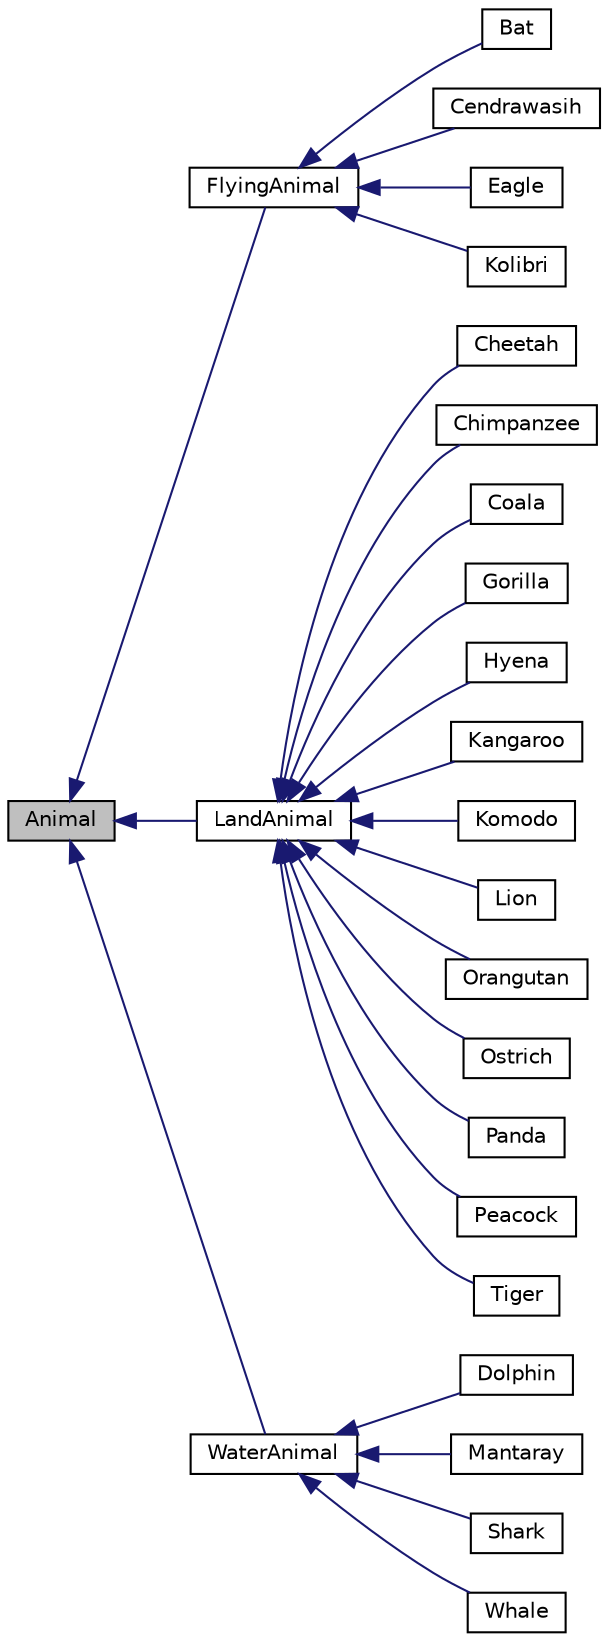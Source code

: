 digraph "Animal"
{
  edge [fontname="Helvetica",fontsize="10",labelfontname="Helvetica",labelfontsize="10"];
  node [fontname="Helvetica",fontsize="10",shape=record];
  rankdir="LR";
  Node1 [label="Animal",height=0.2,width=0.4,color="black", fillcolor="grey75", style="filled", fontcolor="black"];
  Node1 -> Node2 [dir="back",color="midnightblue",fontsize="10",style="solid",fontname="Helvetica"];
  Node2 [label="FlyingAnimal",height=0.2,width=0.4,color="black", fillcolor="white", style="filled",URL="$classFlyingAnimal.html"];
  Node2 -> Node3 [dir="back",color="midnightblue",fontsize="10",style="solid",fontname="Helvetica"];
  Node3 [label="Bat",height=0.2,width=0.4,color="black", fillcolor="white", style="filled",URL="$classBat.html"];
  Node2 -> Node4 [dir="back",color="midnightblue",fontsize="10",style="solid",fontname="Helvetica"];
  Node4 [label="Cendrawasih",height=0.2,width=0.4,color="black", fillcolor="white", style="filled",URL="$classCendrawasih.html"];
  Node2 -> Node5 [dir="back",color="midnightblue",fontsize="10",style="solid",fontname="Helvetica"];
  Node5 [label="Eagle",height=0.2,width=0.4,color="black", fillcolor="white", style="filled",URL="$classEagle.html"];
  Node2 -> Node6 [dir="back",color="midnightblue",fontsize="10",style="solid",fontname="Helvetica"];
  Node6 [label="Kolibri",height=0.2,width=0.4,color="black", fillcolor="white", style="filled",URL="$classKolibri.html"];
  Node1 -> Node7 [dir="back",color="midnightblue",fontsize="10",style="solid",fontname="Helvetica"];
  Node7 [label="LandAnimal",height=0.2,width=0.4,color="black", fillcolor="white", style="filled",URL="$classLandAnimal.html"];
  Node7 -> Node8 [dir="back",color="midnightblue",fontsize="10",style="solid",fontname="Helvetica"];
  Node8 [label="Cheetah",height=0.2,width=0.4,color="black", fillcolor="white", style="filled",URL="$classCheetah.html"];
  Node7 -> Node9 [dir="back",color="midnightblue",fontsize="10",style="solid",fontname="Helvetica"];
  Node9 [label="Chimpanzee",height=0.2,width=0.4,color="black", fillcolor="white", style="filled",URL="$classChimpanzee.html"];
  Node7 -> Node10 [dir="back",color="midnightblue",fontsize="10",style="solid",fontname="Helvetica"];
  Node10 [label="Coala",height=0.2,width=0.4,color="black", fillcolor="white", style="filled",URL="$classCoala.html"];
  Node7 -> Node11 [dir="back",color="midnightblue",fontsize="10",style="solid",fontname="Helvetica"];
  Node11 [label="Gorilla",height=0.2,width=0.4,color="black", fillcolor="white", style="filled",URL="$classGorilla.html"];
  Node7 -> Node12 [dir="back",color="midnightblue",fontsize="10",style="solid",fontname="Helvetica"];
  Node12 [label="Hyena",height=0.2,width=0.4,color="black", fillcolor="white", style="filled",URL="$classHyena.html"];
  Node7 -> Node13 [dir="back",color="midnightblue",fontsize="10",style="solid",fontname="Helvetica"];
  Node13 [label="Kangaroo",height=0.2,width=0.4,color="black", fillcolor="white", style="filled",URL="$classKangaroo.html"];
  Node7 -> Node14 [dir="back",color="midnightblue",fontsize="10",style="solid",fontname="Helvetica"];
  Node14 [label="Komodo",height=0.2,width=0.4,color="black", fillcolor="white", style="filled",URL="$classKomodo.html"];
  Node7 -> Node15 [dir="back",color="midnightblue",fontsize="10",style="solid",fontname="Helvetica"];
  Node15 [label="Lion",height=0.2,width=0.4,color="black", fillcolor="white", style="filled",URL="$classLion.html"];
  Node7 -> Node16 [dir="back",color="midnightblue",fontsize="10",style="solid",fontname="Helvetica"];
  Node16 [label="Orangutan",height=0.2,width=0.4,color="black", fillcolor="white", style="filled",URL="$classOrangutan.html"];
  Node7 -> Node17 [dir="back",color="midnightblue",fontsize="10",style="solid",fontname="Helvetica"];
  Node17 [label="Ostrich",height=0.2,width=0.4,color="black", fillcolor="white", style="filled",URL="$classOstrich.html"];
  Node7 -> Node18 [dir="back",color="midnightblue",fontsize="10",style="solid",fontname="Helvetica"];
  Node18 [label="Panda",height=0.2,width=0.4,color="black", fillcolor="white", style="filled",URL="$classPanda.html"];
  Node7 -> Node19 [dir="back",color="midnightblue",fontsize="10",style="solid",fontname="Helvetica"];
  Node19 [label="Peacock",height=0.2,width=0.4,color="black", fillcolor="white", style="filled",URL="$classPeacock.html"];
  Node7 -> Node20 [dir="back",color="midnightblue",fontsize="10",style="solid",fontname="Helvetica"];
  Node20 [label="Tiger",height=0.2,width=0.4,color="black", fillcolor="white", style="filled",URL="$classTiger.html"];
  Node1 -> Node21 [dir="back",color="midnightblue",fontsize="10",style="solid",fontname="Helvetica"];
  Node21 [label="WaterAnimal",height=0.2,width=0.4,color="black", fillcolor="white", style="filled",URL="$classWaterAnimal.html"];
  Node21 -> Node22 [dir="back",color="midnightblue",fontsize="10",style="solid",fontname="Helvetica"];
  Node22 [label="Dolphin",height=0.2,width=0.4,color="black", fillcolor="white", style="filled",URL="$classDolphin.html"];
  Node21 -> Node23 [dir="back",color="midnightblue",fontsize="10",style="solid",fontname="Helvetica"];
  Node23 [label="Mantaray",height=0.2,width=0.4,color="black", fillcolor="white", style="filled",URL="$classMantaray.html"];
  Node21 -> Node24 [dir="back",color="midnightblue",fontsize="10",style="solid",fontname="Helvetica"];
  Node24 [label="Shark",height=0.2,width=0.4,color="black", fillcolor="white", style="filled",URL="$classShark.html"];
  Node21 -> Node25 [dir="back",color="midnightblue",fontsize="10",style="solid",fontname="Helvetica"];
  Node25 [label="Whale",height=0.2,width=0.4,color="black", fillcolor="white", style="filled",URL="$classWhale.html"];
}

